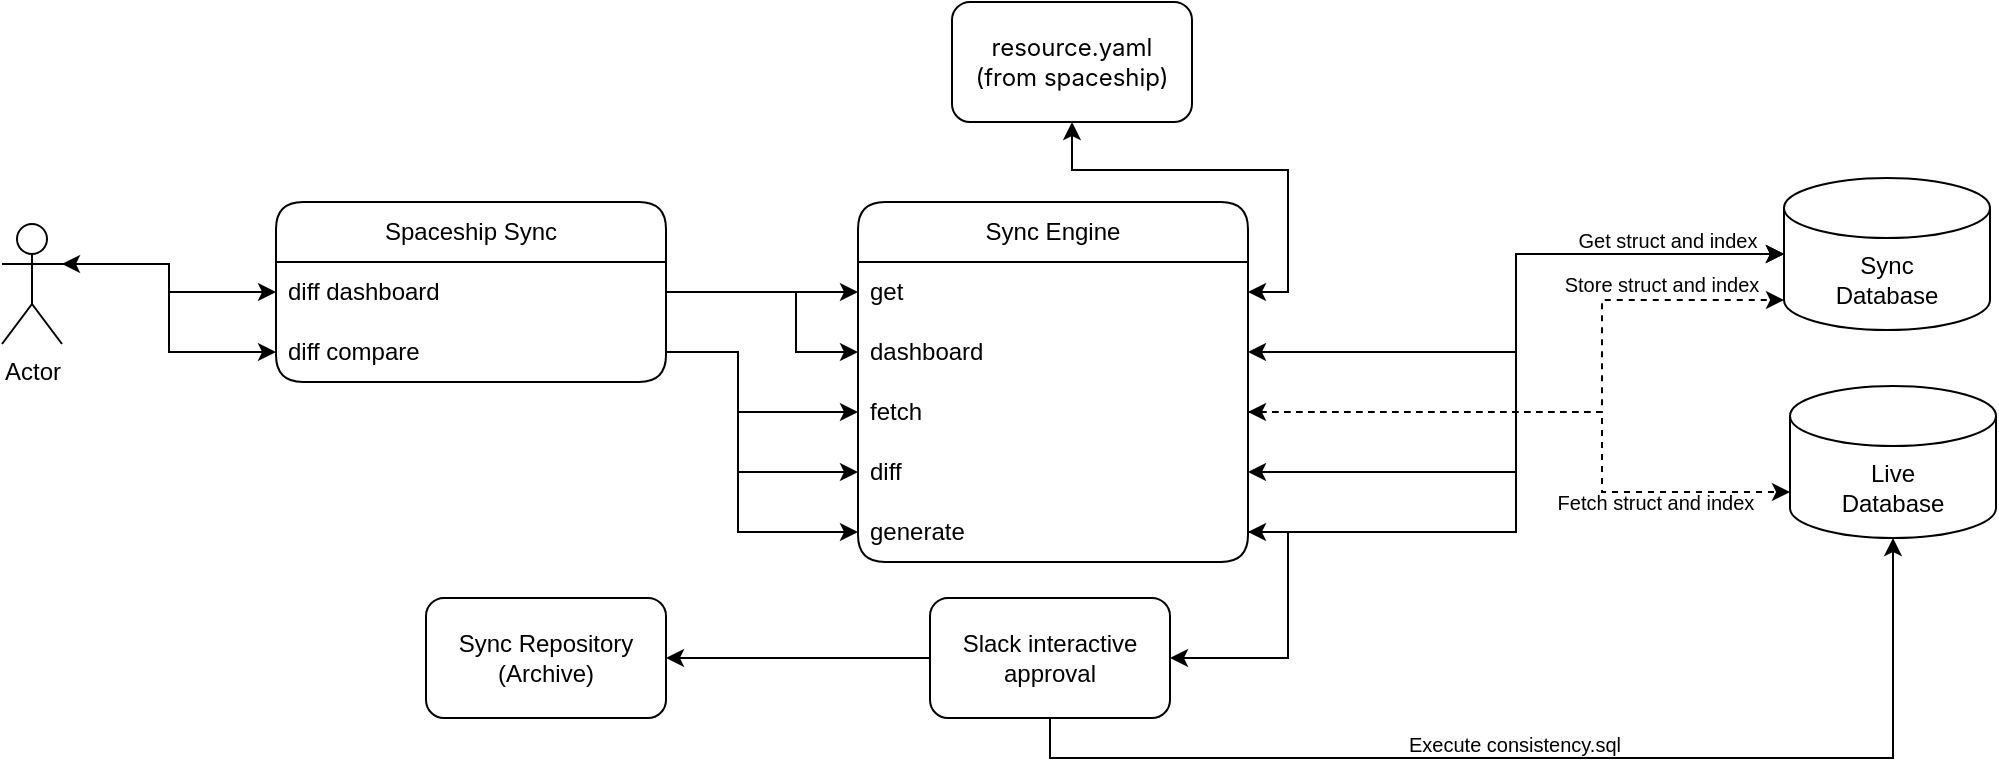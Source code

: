 <mxfile version="28.2.8">
  <diagram name="Page-1" id="RxBSyc3wob9okjWbrA7p">
    <mxGraphModel dx="1104" dy="678" grid="0" gridSize="10" guides="1" tooltips="1" connect="1" arrows="1" fold="1" page="1" pageScale="1" pageWidth="1169" pageHeight="827" math="0" shadow="0" adaptiveColors="none">
      <root>
        <mxCell id="0" />
        <mxCell id="1" parent="0" />
        <mxCell id="P-BhwncRUUNvh6ykNIa5-3" value="" style="group" vertex="1" connectable="0" parent="1">
          <mxGeometry x="86" y="226" width="997" height="376" as="geometry" />
        </mxCell>
        <mxCell id="Tet-FPK4zb9LAncyXw8V-1" value="&lt;font face=&quot;SF Pro Display&quot;&gt;resource.yaml&lt;/font&gt;&lt;div&gt;&lt;font face=&quot;SF Pro Display&quot;&gt;(from spaceship)&lt;/font&gt;&lt;/div&gt;" style="rounded=1;whiteSpace=wrap;html=1;glass=0;labelBackgroundColor=none;" parent="P-BhwncRUUNvh6ykNIa5-3" vertex="1">
          <mxGeometry x="475" width="120" height="60" as="geometry" />
        </mxCell>
        <mxCell id="Tet-FPK4zb9LAncyXw8V-3" value="Live&lt;div&gt;Database&lt;/div&gt;" style="shape=cylinder3;whiteSpace=wrap;html=1;boundedLbl=1;backgroundOutline=1;size=15;labelBackgroundColor=none;" parent="P-BhwncRUUNvh6ykNIa5-3" vertex="1">
          <mxGeometry x="894" y="192" width="103" height="76" as="geometry" />
        </mxCell>
        <mxCell id="Tet-FPK4zb9LAncyXw8V-4" value="Sync&lt;div&gt;Database&lt;/div&gt;" style="shape=cylinder3;whiteSpace=wrap;html=1;boundedLbl=1;backgroundOutline=1;size=15;labelBackgroundColor=none;" parent="P-BhwncRUUNvh6ykNIa5-3" vertex="1">
          <mxGeometry x="891" y="88" width="103" height="76" as="geometry" />
        </mxCell>
        <mxCell id="Tet-FPK4zb9LAncyXw8V-8" value="Sync Engine" style="swimlane;fontStyle=0;childLayout=stackLayout;horizontal=1;startSize=30;horizontalStack=0;resizeParent=1;resizeParentMax=0;resizeLast=0;collapsible=1;marginBottom=0;whiteSpace=wrap;html=1;rounded=1;labelBackgroundColor=none;" parent="P-BhwncRUUNvh6ykNIa5-3" vertex="1">
          <mxGeometry x="428" y="100" width="195" height="180" as="geometry" />
        </mxCell>
        <mxCell id="Tet-FPK4zb9LAncyXw8V-9" value="get" style="text;strokeColor=none;fillColor=none;align=left;verticalAlign=middle;spacingLeft=4;spacingRight=4;overflow=hidden;points=[[0,0.5],[1,0.5]];portConstraint=eastwest;rotatable=0;whiteSpace=wrap;html=1;labelBackgroundColor=none;" parent="Tet-FPK4zb9LAncyXw8V-8" vertex="1">
          <mxGeometry y="30" width="195" height="30" as="geometry" />
        </mxCell>
        <mxCell id="Tet-FPK4zb9LAncyXw8V-20" value="dashboard" style="text;strokeColor=none;fillColor=none;align=left;verticalAlign=middle;spacingLeft=4;spacingRight=4;overflow=hidden;points=[[0,0.5],[1,0.5]];portConstraint=eastwest;rotatable=0;whiteSpace=wrap;html=1;labelBackgroundColor=none;" parent="Tet-FPK4zb9LAncyXw8V-8" vertex="1">
          <mxGeometry y="60" width="195" height="30" as="geometry" />
        </mxCell>
        <mxCell id="Tet-FPK4zb9LAncyXw8V-10" value="fetch" style="text;strokeColor=none;fillColor=none;align=left;verticalAlign=middle;spacingLeft=4;spacingRight=4;overflow=hidden;points=[[0,0.5],[1,0.5]];portConstraint=eastwest;rotatable=0;whiteSpace=wrap;html=1;labelBackgroundColor=none;" parent="Tet-FPK4zb9LAncyXw8V-8" vertex="1">
          <mxGeometry y="90" width="195" height="30" as="geometry" />
        </mxCell>
        <mxCell id="Tet-FPK4zb9LAncyXw8V-11" value="diff" style="text;strokeColor=none;fillColor=none;align=left;verticalAlign=middle;spacingLeft=4;spacingRight=4;overflow=hidden;points=[[0,0.5],[1,0.5]];portConstraint=eastwest;rotatable=0;whiteSpace=wrap;html=1;labelBackgroundColor=none;" parent="Tet-FPK4zb9LAncyXw8V-8" vertex="1">
          <mxGeometry y="120" width="195" height="30" as="geometry" />
        </mxCell>
        <mxCell id="Tet-FPK4zb9LAncyXw8V-12" value="generate" style="text;strokeColor=none;fillColor=none;align=left;verticalAlign=middle;spacingLeft=4;spacingRight=4;overflow=hidden;points=[[0,0.5],[1,0.5]];portConstraint=eastwest;rotatable=0;whiteSpace=wrap;html=1;labelBackgroundColor=none;" parent="Tet-FPK4zb9LAncyXw8V-8" vertex="1">
          <mxGeometry y="150" width="195" height="30" as="geometry" />
        </mxCell>
        <mxCell id="Tet-FPK4zb9LAncyXw8V-43" style="edgeStyle=orthogonalEdgeStyle;rounded=0;orthogonalLoop=1;jettySize=auto;html=1;exitX=1;exitY=0.333;exitDx=0;exitDy=0;exitPerimeter=0;labelBackgroundColor=none;fontColor=default;" parent="P-BhwncRUUNvh6ykNIa5-3" source="Tet-FPK4zb9LAncyXw8V-13" target="Tet-FPK4zb9LAncyXw8V-16" edge="1">
          <mxGeometry relative="1" as="geometry" />
        </mxCell>
        <mxCell id="Tet-FPK4zb9LAncyXw8V-44" style="edgeStyle=orthogonalEdgeStyle;rounded=0;orthogonalLoop=1;jettySize=auto;html=1;exitX=1;exitY=0.333;exitDx=0;exitDy=0;exitPerimeter=0;startArrow=classic;startFill=1;labelBackgroundColor=none;fontColor=default;" parent="P-BhwncRUUNvh6ykNIa5-3" source="Tet-FPK4zb9LAncyXw8V-13" target="Tet-FPK4zb9LAncyXw8V-17" edge="1">
          <mxGeometry relative="1" as="geometry" />
        </mxCell>
        <mxCell id="Tet-FPK4zb9LAncyXw8V-13" value="Actor" style="shape=umlActor;verticalLabelPosition=bottom;verticalAlign=top;html=1;outlineConnect=0;labelBackgroundColor=none;" parent="P-BhwncRUUNvh6ykNIa5-3" vertex="1">
          <mxGeometry y="111" width="30" height="60" as="geometry" />
        </mxCell>
        <mxCell id="Tet-FPK4zb9LAncyXw8V-15" value="Spaceship Sync" style="swimlane;fontStyle=0;childLayout=stackLayout;horizontal=1;startSize=30;horizontalStack=0;resizeParent=1;resizeParentMax=0;resizeLast=0;collapsible=1;marginBottom=0;whiteSpace=wrap;html=1;rounded=1;labelBackgroundColor=none;" parent="P-BhwncRUUNvh6ykNIa5-3" vertex="1">
          <mxGeometry x="137" y="100" width="195" height="90" as="geometry" />
        </mxCell>
        <mxCell id="Tet-FPK4zb9LAncyXw8V-16" value="diff dashboard" style="text;strokeColor=none;fillColor=none;align=left;verticalAlign=middle;spacingLeft=4;spacingRight=4;overflow=hidden;points=[[0,0.5],[1,0.5]];portConstraint=eastwest;rotatable=0;whiteSpace=wrap;html=1;labelBackgroundColor=none;" parent="Tet-FPK4zb9LAncyXw8V-15" vertex="1">
          <mxGeometry y="30" width="195" height="30" as="geometry" />
        </mxCell>
        <mxCell id="Tet-FPK4zb9LAncyXw8V-17" value="diff compare" style="text;strokeColor=none;fillColor=none;align=left;verticalAlign=middle;spacingLeft=4;spacingRight=4;overflow=hidden;points=[[0,0.5],[1,0.5]];portConstraint=eastwest;rotatable=0;whiteSpace=wrap;html=1;labelBackgroundColor=none;" parent="Tet-FPK4zb9LAncyXw8V-15" vertex="1">
          <mxGeometry y="60" width="195" height="30" as="geometry" />
        </mxCell>
        <mxCell id="Tet-FPK4zb9LAncyXw8V-22" value="" style="edgeStyle=orthogonalEdgeStyle;rounded=0;orthogonalLoop=1;jettySize=auto;html=1;entryX=0.5;entryY=1;entryDx=0;entryDy=0;startArrow=classic;startFill=1;labelBackgroundColor=none;fontColor=default;" parent="P-BhwncRUUNvh6ykNIa5-3" source="Tet-FPK4zb9LAncyXw8V-9" target="Tet-FPK4zb9LAncyXw8V-1" edge="1">
          <mxGeometry relative="1" as="geometry">
            <Array as="points">
              <mxPoint x="643" y="145" />
              <mxPoint x="643" y="84" />
              <mxPoint x="535" y="84" />
            </Array>
          </mxGeometry>
        </mxCell>
        <mxCell id="Tet-FPK4zb9LAncyXw8V-25" style="edgeStyle=orthogonalEdgeStyle;rounded=0;orthogonalLoop=1;jettySize=auto;html=1;exitX=1;exitY=0.5;exitDx=0;exitDy=0;entryX=0;entryY=0.5;entryDx=0;entryDy=0;labelBackgroundColor=none;fontColor=default;" parent="P-BhwncRUUNvh6ykNIa5-3" source="Tet-FPK4zb9LAncyXw8V-16" target="Tet-FPK4zb9LAncyXw8V-9" edge="1">
          <mxGeometry relative="1" as="geometry" />
        </mxCell>
        <mxCell id="Tet-FPK4zb9LAncyXw8V-26" style="edgeStyle=orthogonalEdgeStyle;rounded=0;orthogonalLoop=1;jettySize=auto;html=1;exitX=1;exitY=0.5;exitDx=0;exitDy=0;labelBackgroundColor=none;fontColor=default;" parent="P-BhwncRUUNvh6ykNIa5-3" source="Tet-FPK4zb9LAncyXw8V-16" target="Tet-FPK4zb9LAncyXw8V-20" edge="1">
          <mxGeometry relative="1" as="geometry">
            <Array as="points">
              <mxPoint x="397" y="145" />
              <mxPoint x="397" y="175" />
            </Array>
          </mxGeometry>
        </mxCell>
        <mxCell id="Tet-FPK4zb9LAncyXw8V-27" style="edgeStyle=orthogonalEdgeStyle;rounded=0;orthogonalLoop=1;jettySize=auto;html=1;exitX=1;exitY=0.5;exitDx=0;exitDy=0;labelBackgroundColor=none;fontColor=default;" parent="P-BhwncRUUNvh6ykNIa5-3" source="Tet-FPK4zb9LAncyXw8V-17" target="Tet-FPK4zb9LAncyXw8V-10" edge="1">
          <mxGeometry relative="1" as="geometry">
            <Array as="points">
              <mxPoint x="368" y="175" />
              <mxPoint x="368" y="205" />
            </Array>
          </mxGeometry>
        </mxCell>
        <mxCell id="Tet-FPK4zb9LAncyXw8V-28" style="edgeStyle=orthogonalEdgeStyle;rounded=0;orthogonalLoop=1;jettySize=auto;html=1;exitX=1;exitY=0.5;exitDx=0;exitDy=0;entryX=0;entryY=0.5;entryDx=0;entryDy=0;labelBackgroundColor=none;fontColor=default;" parent="P-BhwncRUUNvh6ykNIa5-3" source="Tet-FPK4zb9LAncyXw8V-17" target="Tet-FPK4zb9LAncyXw8V-11" edge="1">
          <mxGeometry relative="1" as="geometry">
            <Array as="points">
              <mxPoint x="368" y="175" />
              <mxPoint x="368" y="235" />
            </Array>
          </mxGeometry>
        </mxCell>
        <mxCell id="Tet-FPK4zb9LAncyXw8V-29" style="edgeStyle=orthogonalEdgeStyle;rounded=0;orthogonalLoop=1;jettySize=auto;html=1;exitX=1;exitY=0.5;exitDx=0;exitDy=0;entryX=0;entryY=0.5;entryDx=0;entryDy=0;labelBackgroundColor=none;fontColor=default;" parent="P-BhwncRUUNvh6ykNIa5-3" source="Tet-FPK4zb9LAncyXw8V-17" target="Tet-FPK4zb9LAncyXw8V-12" edge="1">
          <mxGeometry relative="1" as="geometry">
            <Array as="points">
              <mxPoint x="368" y="175" />
              <mxPoint x="368" y="265" />
            </Array>
          </mxGeometry>
        </mxCell>
        <mxCell id="Tet-FPK4zb9LAncyXw8V-31" style="edgeStyle=orthogonalEdgeStyle;rounded=0;orthogonalLoop=1;jettySize=auto;html=1;exitX=1;exitY=0.5;exitDx=0;exitDy=0;entryX=0;entryY=0.5;entryDx=0;entryDy=0;entryPerimeter=0;startArrow=classic;startFill=1;labelBackgroundColor=none;fontColor=default;" parent="P-BhwncRUUNvh6ykNIa5-3" source="Tet-FPK4zb9LAncyXw8V-20" target="Tet-FPK4zb9LAncyXw8V-4" edge="1">
          <mxGeometry relative="1" as="geometry" />
        </mxCell>
        <mxCell id="Tet-FPK4zb9LAncyXw8V-33" style="edgeStyle=orthogonalEdgeStyle;rounded=0;orthogonalLoop=1;jettySize=auto;html=1;exitX=1;exitY=0.5;exitDx=0;exitDy=0;dashed=1;labelBackgroundColor=none;fontColor=default;" parent="P-BhwncRUUNvh6ykNIa5-3" source="Tet-FPK4zb9LAncyXw8V-10" target="Tet-FPK4zb9LAncyXw8V-3" edge="1">
          <mxGeometry relative="1" as="geometry">
            <Array as="points">
              <mxPoint x="800" y="205" />
              <mxPoint x="800" y="245" />
            </Array>
          </mxGeometry>
        </mxCell>
        <mxCell id="Tet-FPK4zb9LAncyXw8V-34" style="edgeStyle=orthogonalEdgeStyle;rounded=0;orthogonalLoop=1;jettySize=auto;html=1;exitX=1;exitY=0.5;exitDx=0;exitDy=0;entryX=0;entryY=0.5;entryDx=0;entryDy=0;entryPerimeter=0;startArrow=classic;startFill=1;labelBackgroundColor=none;fontColor=default;" parent="P-BhwncRUUNvh6ykNIa5-3" source="Tet-FPK4zb9LAncyXw8V-11" target="Tet-FPK4zb9LAncyXw8V-4" edge="1">
          <mxGeometry relative="1" as="geometry" />
        </mxCell>
        <mxCell id="Tet-FPK4zb9LAncyXw8V-35" style="edgeStyle=orthogonalEdgeStyle;rounded=0;orthogonalLoop=1;jettySize=auto;html=1;exitX=1;exitY=0.5;exitDx=0;exitDy=0;entryX=0;entryY=0.5;entryDx=0;entryDy=0;entryPerimeter=0;startArrow=classic;startFill=1;labelBackgroundColor=none;fontColor=default;" parent="P-BhwncRUUNvh6ykNIa5-3" source="Tet-FPK4zb9LAncyXw8V-12" target="Tet-FPK4zb9LAncyXw8V-4" edge="1">
          <mxGeometry relative="1" as="geometry" />
        </mxCell>
        <mxCell id="Tet-FPK4zb9LAncyXw8V-45" style="edgeStyle=orthogonalEdgeStyle;rounded=0;orthogonalLoop=1;jettySize=auto;html=1;exitX=0.5;exitY=1;exitDx=0;exitDy=0;labelBackgroundColor=none;fontColor=default;" parent="P-BhwncRUUNvh6ykNIa5-3" source="Tet-FPK4zb9LAncyXw8V-36" target="Tet-FPK4zb9LAncyXw8V-3" edge="1">
          <mxGeometry relative="1" as="geometry" />
        </mxCell>
        <mxCell id="Tet-FPK4zb9LAncyXw8V-48" style="edgeStyle=orthogonalEdgeStyle;rounded=0;orthogonalLoop=1;jettySize=auto;html=1;exitX=0;exitY=0.5;exitDx=0;exitDy=0;entryX=1;entryY=0.5;entryDx=0;entryDy=0;labelBackgroundColor=none;fontColor=default;" parent="P-BhwncRUUNvh6ykNIa5-3" source="Tet-FPK4zb9LAncyXw8V-36" target="Tet-FPK4zb9LAncyXw8V-47" edge="1">
          <mxGeometry relative="1" as="geometry" />
        </mxCell>
        <mxCell id="Tet-FPK4zb9LAncyXw8V-36" value="Slack interactive&lt;div&gt;approval&lt;/div&gt;" style="rounded=1;whiteSpace=wrap;html=1;labelBackgroundColor=none;" parent="P-BhwncRUUNvh6ykNIa5-3" vertex="1">
          <mxGeometry x="464" y="298" width="120" height="60" as="geometry" />
        </mxCell>
        <mxCell id="Tet-FPK4zb9LAncyXw8V-39" style="edgeStyle=orthogonalEdgeStyle;rounded=0;orthogonalLoop=1;jettySize=auto;html=1;exitX=1;exitY=0.5;exitDx=0;exitDy=0;entryX=0;entryY=1;entryDx=0;entryDy=-15;entryPerimeter=0;dashed=1;startArrow=classic;startFill=1;labelBackgroundColor=none;fontColor=default;" parent="P-BhwncRUUNvh6ykNIa5-3" source="Tet-FPK4zb9LAncyXw8V-10" target="Tet-FPK4zb9LAncyXw8V-4" edge="1">
          <mxGeometry relative="1" as="geometry">
            <Array as="points">
              <mxPoint x="800" y="205" />
              <mxPoint x="800" y="149" />
            </Array>
          </mxGeometry>
        </mxCell>
        <mxCell id="Tet-FPK4zb9LAncyXw8V-40" value="&lt;font style=&quot;font-size: 10px;&quot;&gt;Fetch struct and index&lt;/font&gt;" style="text;html=1;whiteSpace=wrap;strokeColor=none;fillColor=none;align=center;verticalAlign=middle;rounded=0;labelBackgroundColor=none;" parent="P-BhwncRUUNvh6ykNIa5-3" vertex="1">
          <mxGeometry x="774" y="245" width="106" height="10" as="geometry" />
        </mxCell>
        <mxCell id="Tet-FPK4zb9LAncyXw8V-41" value="&lt;font style=&quot;font-size: 10px;&quot;&gt;Store struct and index&lt;/font&gt;" style="text;html=1;whiteSpace=wrap;strokeColor=none;fillColor=none;align=center;verticalAlign=middle;rounded=0;labelBackgroundColor=none;" parent="P-BhwncRUUNvh6ykNIa5-3" vertex="1">
          <mxGeometry x="780" y="136" width="100" height="10" as="geometry" />
        </mxCell>
        <mxCell id="Tet-FPK4zb9LAncyXw8V-42" value="&lt;font style=&quot;font-size: 10px;&quot;&gt;Get struct and index&lt;/font&gt;" style="text;html=1;whiteSpace=wrap;strokeColor=none;fillColor=none;align=center;verticalAlign=middle;rounded=0;labelBackgroundColor=none;" parent="P-BhwncRUUNvh6ykNIa5-3" vertex="1">
          <mxGeometry x="786" y="114" width="94" height="10" as="geometry" />
        </mxCell>
        <mxCell id="Tet-FPK4zb9LAncyXw8V-46" style="edgeStyle=orthogonalEdgeStyle;rounded=0;orthogonalLoop=1;jettySize=auto;html=1;exitX=1;exitY=0.5;exitDx=0;exitDy=0;entryX=1;entryY=0.5;entryDx=0;entryDy=0;labelBackgroundColor=none;fontColor=default;" parent="P-BhwncRUUNvh6ykNIa5-3" source="Tet-FPK4zb9LAncyXw8V-12" target="Tet-FPK4zb9LAncyXw8V-36" edge="1">
          <mxGeometry relative="1" as="geometry" />
        </mxCell>
        <mxCell id="Tet-FPK4zb9LAncyXw8V-47" value="Sync Repository&lt;div&gt;(Archive)&lt;/div&gt;" style="rounded=1;whiteSpace=wrap;html=1;labelBackgroundColor=none;" parent="P-BhwncRUUNvh6ykNIa5-3" vertex="1">
          <mxGeometry x="212" y="298" width="120" height="60" as="geometry" />
        </mxCell>
        <mxCell id="Tet-FPK4zb9LAncyXw8V-49" value="&lt;font style=&quot;font-size: 10px;&quot;&gt;Execute consistency.sql&lt;/font&gt;" style="text;html=1;whiteSpace=wrap;strokeColor=none;fillColor=none;align=center;verticalAlign=middle;rounded=0;labelBackgroundColor=none;" parent="P-BhwncRUUNvh6ykNIa5-3" vertex="1">
          <mxGeometry x="686" y="366" width="141" height="10" as="geometry" />
        </mxCell>
      </root>
    </mxGraphModel>
  </diagram>
</mxfile>
